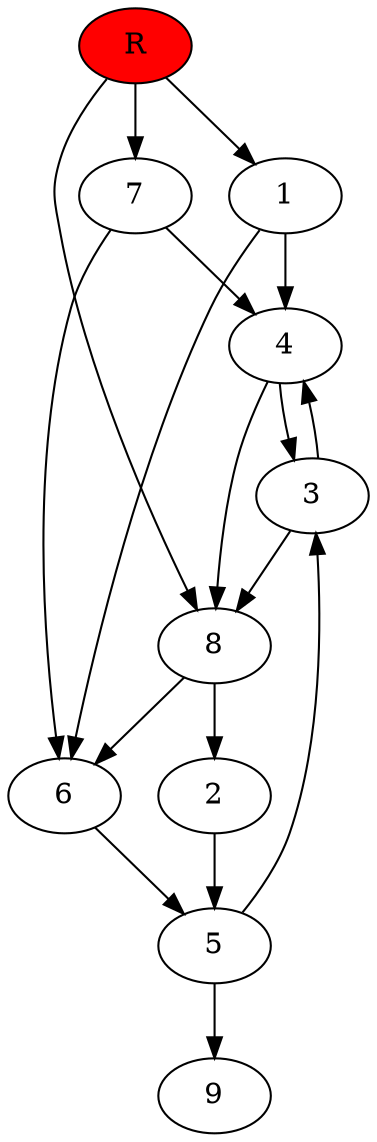 digraph prb18788 {
	1
	2
	3
	4
	5
	6
	7
	8
	R [fillcolor="#ff0000" style=filled]
	1 -> 4
	1 -> 6
	2 -> 5
	3 -> 4
	3 -> 8
	4 -> 3
	4 -> 8
	5 -> 3
	5 -> 9
	6 -> 5
	7 -> 4
	7 -> 6
	8 -> 2
	8 -> 6
	R -> 1
	R -> 7
	R -> 8
}
